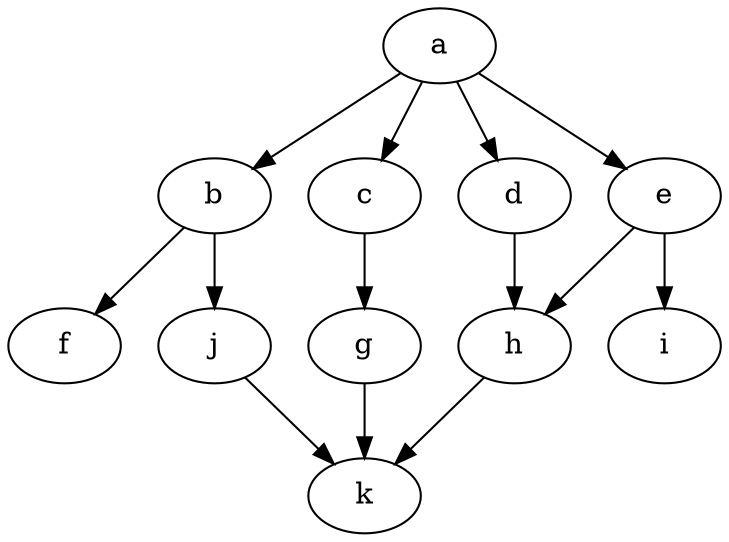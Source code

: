 digraph "example2" {
	a	[Weight=2,Start=0,Processor=1];
	b	[Weight=4,Start=2,Processor=1];
	c	[Weight=4,Start=4,Processor=2];
	d	[Weight=5,Start=9,Processor=1];
	e	[Weight=4,Start=8,Processor=2];
	f	[Weight=3,Start=18,Processor=2];
	g	[Weight=2,Start=12,Processor=2];
	h	[Weight=5,Start=14,Processor=1];
	i	[Weight=4,Start=14,Processor=2];
	j	[Weight=3,Start=6,Processor=1];
	k	[Weight=2,Start=19,Processor=1];
	j->k	[Weight=6];
	b->j	[Weight=6];
	a->b	[Weight=6];
	e->h	[Weight=2];
	g->k	[Weight=2];
	a->c	[Weight=2];
	d->h	[Weight=4];
	e->i	[Weight=3];
	h->k	[Weight=3];
	a->d	[Weight=3];
	b->f	[Weight=4];
	c->g	[Weight=2];
	a->e	[Weight=4];
}
